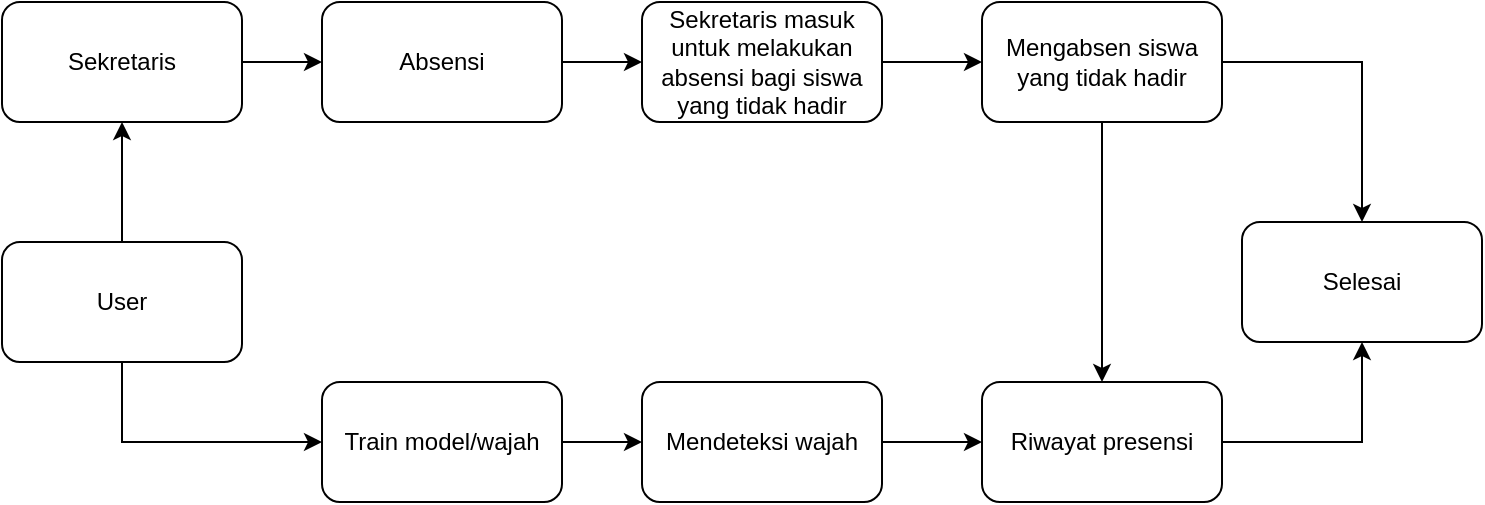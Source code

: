 <mxfile version="24.7.17">
  <diagram name="Page-1" id="6Sz7c2alAstOppHwxdU5">
    <mxGraphModel dx="978" dy="598" grid="1" gridSize="10" guides="1" tooltips="1" connect="1" arrows="1" fold="1" page="1" pageScale="1" pageWidth="827" pageHeight="1169" math="0" shadow="0">
      <root>
        <mxCell id="0" />
        <mxCell id="1" parent="0" />
        <mxCell id="_eeT-Ia9aHmmRNn4V2dp-2" value="" style="edgeStyle=orthogonalEdgeStyle;rounded=0;orthogonalLoop=1;jettySize=auto;html=1;" parent="1" source="ZRRWpvvnsxJGegvw8pxf-1" target="_eeT-Ia9aHmmRNn4V2dp-1" edge="1">
          <mxGeometry relative="1" as="geometry" />
        </mxCell>
        <mxCell id="MB6IHlktU-bmJSkL_pvF-9" style="edgeStyle=orthogonalEdgeStyle;rounded=0;orthogonalLoop=1;jettySize=auto;html=1;exitX=0.5;exitY=1;exitDx=0;exitDy=0;entryX=0;entryY=0.5;entryDx=0;entryDy=0;" edge="1" parent="1" source="ZRRWpvvnsxJGegvw8pxf-1" target="ZRRWpvvnsxJGegvw8pxf-2">
          <mxGeometry relative="1" as="geometry" />
        </mxCell>
        <mxCell id="ZRRWpvvnsxJGegvw8pxf-1" value="User" style="rounded=1;whiteSpace=wrap;html=1;" parent="1" vertex="1">
          <mxGeometry x="80" y="150" width="120" height="60" as="geometry" />
        </mxCell>
        <mxCell id="ZRRWpvvnsxJGegvw8pxf-5" value="" style="edgeStyle=orthogonalEdgeStyle;rounded=0;orthogonalLoop=1;jettySize=auto;html=1;" parent="1" source="ZRRWpvvnsxJGegvw8pxf-2" target="ZRRWpvvnsxJGegvw8pxf-4" edge="1">
          <mxGeometry relative="1" as="geometry" />
        </mxCell>
        <mxCell id="ZRRWpvvnsxJGegvw8pxf-2" value="Train model/wajah" style="whiteSpace=wrap;html=1;rounded=1;" parent="1" vertex="1">
          <mxGeometry x="240" y="220" width="120" height="60" as="geometry" />
        </mxCell>
        <mxCell id="ZRRWpvvnsxJGegvw8pxf-7" value="" style="edgeStyle=orthogonalEdgeStyle;rounded=0;orthogonalLoop=1;jettySize=auto;html=1;" parent="1" source="ZRRWpvvnsxJGegvw8pxf-4" target="ZRRWpvvnsxJGegvw8pxf-6" edge="1">
          <mxGeometry relative="1" as="geometry" />
        </mxCell>
        <mxCell id="ZRRWpvvnsxJGegvw8pxf-4" value="Mendeteksi wajah" style="whiteSpace=wrap;html=1;rounded=1;" parent="1" vertex="1">
          <mxGeometry x="400" y="220" width="120" height="60" as="geometry" />
        </mxCell>
        <mxCell id="ZRRWpvvnsxJGegvw8pxf-9" value="" style="edgeStyle=orthogonalEdgeStyle;rounded=0;orthogonalLoop=1;jettySize=auto;html=1;" parent="1" source="ZRRWpvvnsxJGegvw8pxf-6" target="ZRRWpvvnsxJGegvw8pxf-8" edge="1">
          <mxGeometry relative="1" as="geometry" />
        </mxCell>
        <mxCell id="ZRRWpvvnsxJGegvw8pxf-6" value="Riwayat presensi" style="whiteSpace=wrap;html=1;rounded=1;" parent="1" vertex="1">
          <mxGeometry x="570" y="220" width="120" height="60" as="geometry" />
        </mxCell>
        <mxCell id="ZRRWpvvnsxJGegvw8pxf-8" value="Selesai" style="whiteSpace=wrap;html=1;rounded=1;" parent="1" vertex="1">
          <mxGeometry x="700" y="140" width="120" height="60" as="geometry" />
        </mxCell>
        <mxCell id="MB6IHlktU-bmJSkL_pvF-7" value="" style="edgeStyle=orthogonalEdgeStyle;rounded=0;orthogonalLoop=1;jettySize=auto;html=1;" edge="1" parent="1" source="_eeT-Ia9aHmmRNn4V2dp-1" target="MB6IHlktU-bmJSkL_pvF-6">
          <mxGeometry relative="1" as="geometry" />
        </mxCell>
        <mxCell id="_eeT-Ia9aHmmRNn4V2dp-1" value="Sekretaris" style="rounded=1;whiteSpace=wrap;html=1;" parent="1" vertex="1">
          <mxGeometry x="80" y="30" width="120" height="60" as="geometry" />
        </mxCell>
        <mxCell id="_eeT-Ia9aHmmRNn4V2dp-6" value="" style="edgeStyle=orthogonalEdgeStyle;rounded=0;orthogonalLoop=1;jettySize=auto;html=1;" parent="1" source="_eeT-Ia9aHmmRNn4V2dp-3" target="_eeT-Ia9aHmmRNn4V2dp-5" edge="1">
          <mxGeometry relative="1" as="geometry" />
        </mxCell>
        <mxCell id="_eeT-Ia9aHmmRNn4V2dp-3" value="Sekretaris masuk untuk melakukan absensi bagi siswa yang tidak hadir" style="whiteSpace=wrap;html=1;rounded=1;align=center;" parent="1" vertex="1">
          <mxGeometry x="400" y="30" width="120" height="60" as="geometry" />
        </mxCell>
        <mxCell id="_eeT-Ia9aHmmRNn4V2dp-9" style="edgeStyle=orthogonalEdgeStyle;rounded=0;orthogonalLoop=1;jettySize=auto;html=1;exitX=0.5;exitY=1;exitDx=0;exitDy=0;entryX=0.5;entryY=0;entryDx=0;entryDy=0;" parent="1" source="_eeT-Ia9aHmmRNn4V2dp-5" target="ZRRWpvvnsxJGegvw8pxf-6" edge="1">
          <mxGeometry relative="1" as="geometry" />
        </mxCell>
        <mxCell id="_eeT-Ia9aHmmRNn4V2dp-10" style="edgeStyle=orthogonalEdgeStyle;rounded=0;orthogonalLoop=1;jettySize=auto;html=1;exitX=1;exitY=0.5;exitDx=0;exitDy=0;entryX=0.5;entryY=0;entryDx=0;entryDy=0;" parent="1" source="_eeT-Ia9aHmmRNn4V2dp-5" target="ZRRWpvvnsxJGegvw8pxf-8" edge="1">
          <mxGeometry relative="1" as="geometry" />
        </mxCell>
        <mxCell id="_eeT-Ia9aHmmRNn4V2dp-5" value="Mengabsen siswa yang tidak hadir" style="whiteSpace=wrap;html=1;rounded=1;" parent="1" vertex="1">
          <mxGeometry x="570" y="30" width="120" height="60" as="geometry" />
        </mxCell>
        <mxCell id="MB6IHlktU-bmJSkL_pvF-8" style="edgeStyle=orthogonalEdgeStyle;rounded=0;orthogonalLoop=1;jettySize=auto;html=1;exitX=1;exitY=0.5;exitDx=0;exitDy=0;entryX=0;entryY=0.5;entryDx=0;entryDy=0;" edge="1" parent="1" source="MB6IHlktU-bmJSkL_pvF-6" target="_eeT-Ia9aHmmRNn4V2dp-3">
          <mxGeometry relative="1" as="geometry" />
        </mxCell>
        <mxCell id="MB6IHlktU-bmJSkL_pvF-6" value="Absensi" style="whiteSpace=wrap;html=1;rounded=1;" vertex="1" parent="1">
          <mxGeometry x="240" y="30" width="120" height="60" as="geometry" />
        </mxCell>
      </root>
    </mxGraphModel>
  </diagram>
</mxfile>
